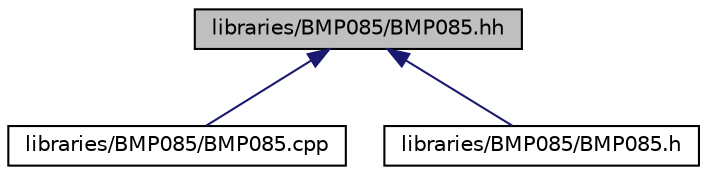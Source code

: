 digraph "libraries/BMP085/BMP085.hh"
{
  edge [fontname="Helvetica",fontsize="10",labelfontname="Helvetica",labelfontsize="10"];
  node [fontname="Helvetica",fontsize="10",shape=record];
  Node1 [label="libraries/BMP085/BMP085.hh",height=0.2,width=0.4,color="black", fillcolor="grey75", style="filled", fontcolor="black"];
  Node1 -> Node2 [dir="back",color="midnightblue",fontsize="10",style="solid",fontname="Helvetica"];
  Node2 [label="libraries/BMP085/BMP085.cpp",height=0.2,width=0.4,color="black", fillcolor="white", style="filled",URL="$db/ddd/BMP085_8cpp.html"];
  Node1 -> Node3 [dir="back",color="midnightblue",fontsize="10",style="solid",fontname="Helvetica"];
  Node3 [label="libraries/BMP085/BMP085.h",height=0.2,width=0.4,color="black", fillcolor="white", style="filled",URL="$d1/d54/BMP085_8h.html"];
}
